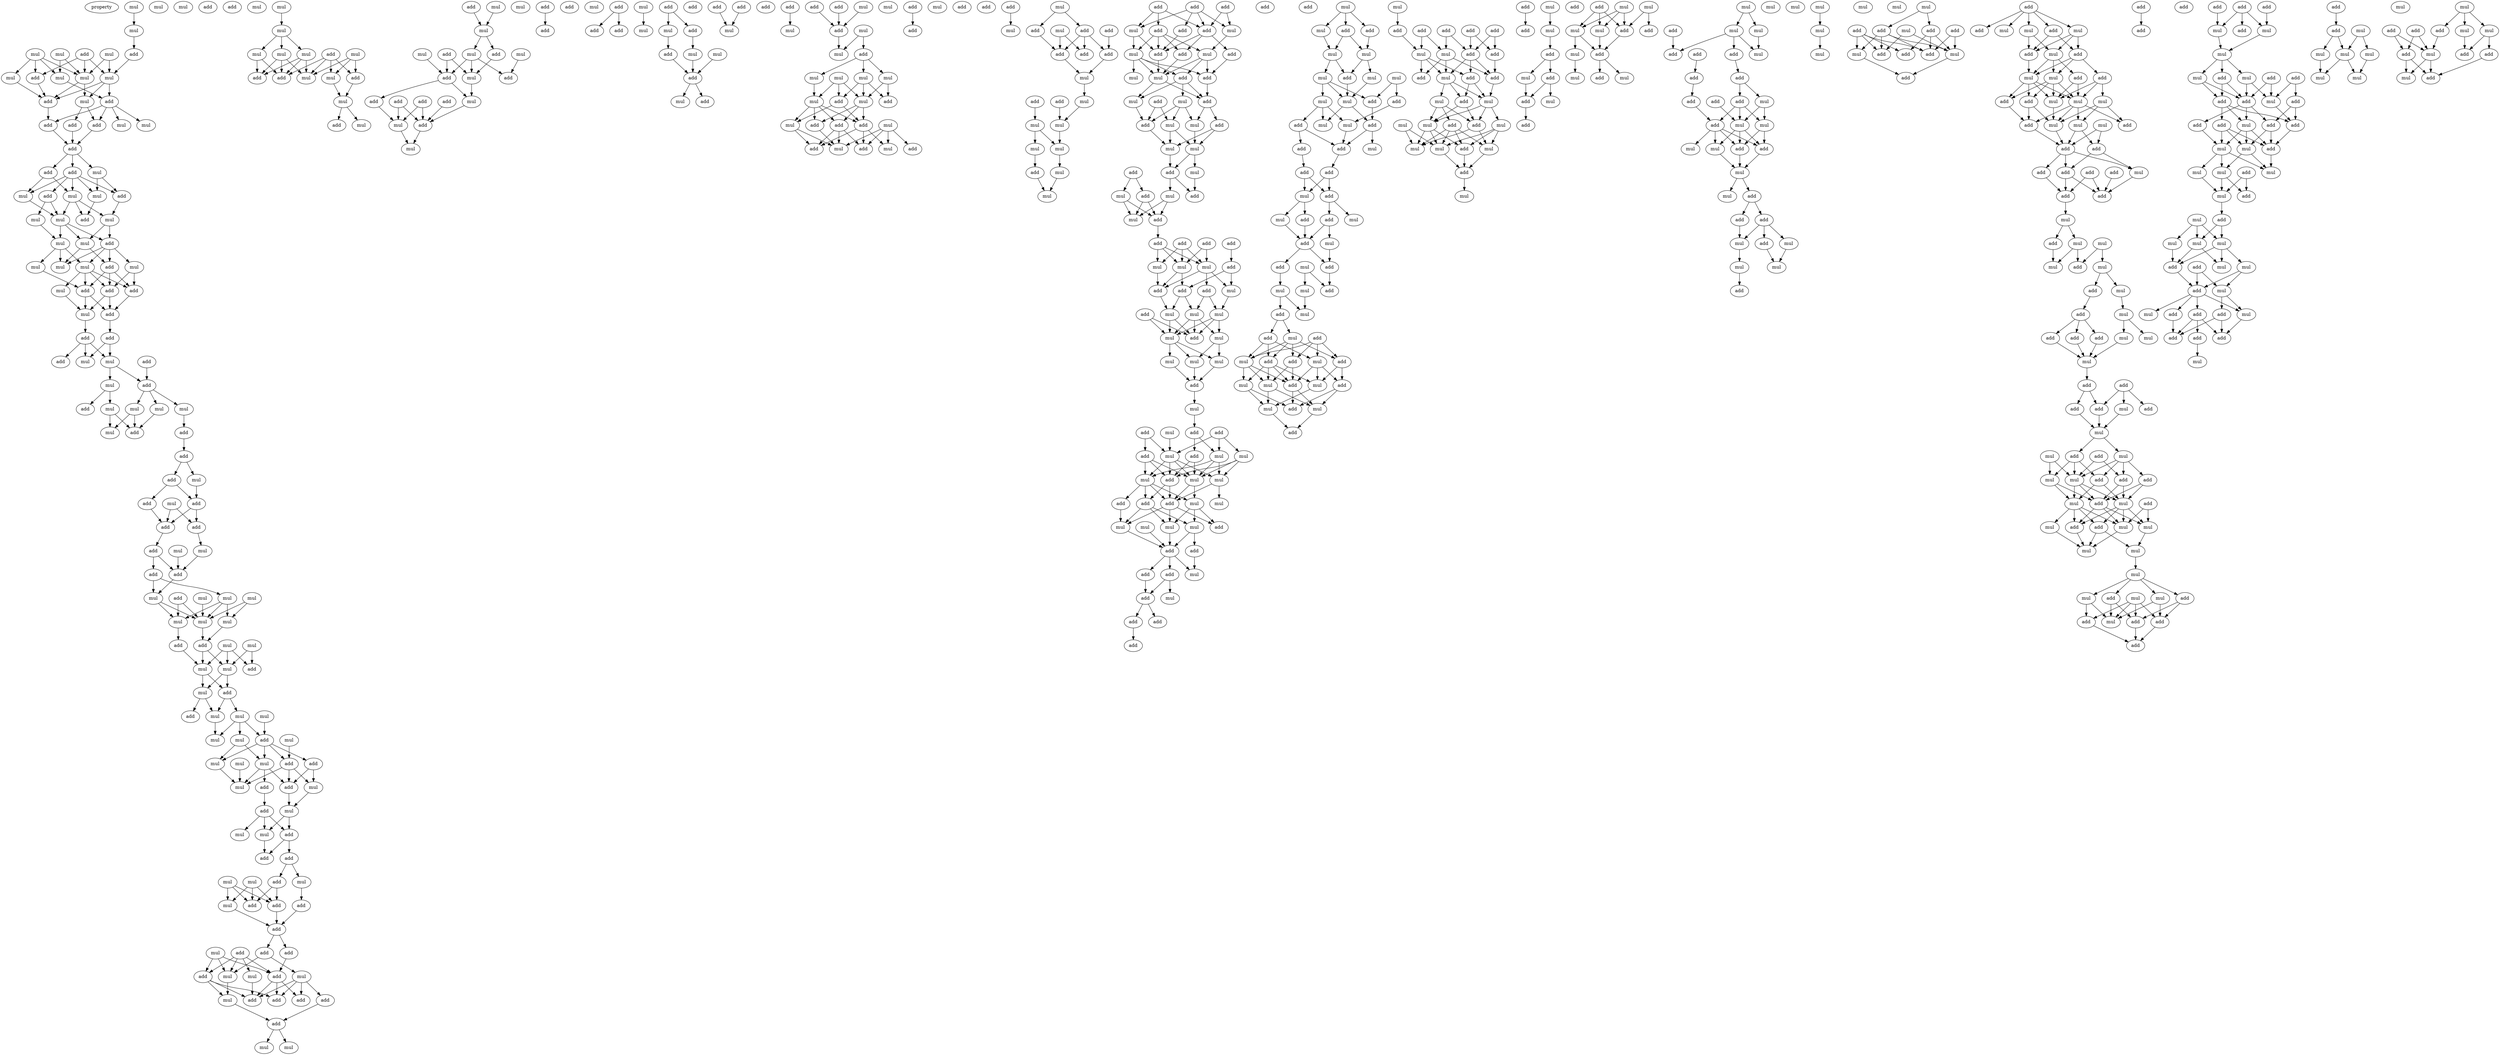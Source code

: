 digraph {
    node [fontcolor=black]
    property [mul=2,lf=1.1]
    0 [ label = mul ];
    1 [ label = mul ];
    2 [ label = mul ];
    3 [ label = mul ];
    4 [ label = mul ];
    5 [ label = add ];
    6 [ label = add ];
    7 [ label = mul ];
    8 [ label = mul ];
    9 [ label = mul ];
    10 [ label = mul ];
    11 [ label = mul ];
    12 [ label = add ];
    13 [ label = add ];
    14 [ label = add ];
    15 [ label = mul ];
    16 [ label = add ];
    17 [ label = mul ];
    18 [ label = add ];
    19 [ label = mul ];
    20 [ label = add ];
    21 [ label = add ];
    22 [ label = add ];
    23 [ label = add ];
    24 [ label = mul ];
    25 [ label = add ];
    26 [ label = add ];
    27 [ label = mul ];
    28 [ label = mul ];
    29 [ label = mul ];
    30 [ label = mul ];
    31 [ label = mul ];
    32 [ label = add ];
    33 [ label = mul ];
    34 [ label = mul ];
    35 [ label = mul ];
    36 [ label = add ];
    37 [ label = mul ];
    38 [ label = mul ];
    39 [ label = mul ];
    40 [ label = mul ];
    41 [ label = add ];
    42 [ label = add ];
    43 [ label = add ];
    44 [ label = mul ];
    45 [ label = add ];
    46 [ label = mul ];
    47 [ label = add ];
    48 [ label = add ];
    49 [ label = add ];
    50 [ label = mul ];
    51 [ label = mul ];
    52 [ label = mul ];
    53 [ label = add ];
    54 [ label = add ];
    55 [ label = add ];
    56 [ label = mul ];
    57 [ label = mul ];
    58 [ label = add ];
    59 [ label = mul ];
    60 [ label = mul ];
    61 [ label = mul ];
    62 [ label = add ];
    63 [ label = add ];
    64 [ label = mul ];
    65 [ label = add ];
    66 [ label = add ];
    67 [ label = mul ];
    68 [ label = add ];
    69 [ label = add ];
    70 [ label = add ];
    71 [ label = add ];
    72 [ label = mul ];
    73 [ label = add ];
    74 [ label = add ];
    75 [ label = mul ];
    76 [ label = add ];
    77 [ label = mul ];
    78 [ label = add ];
    79 [ label = add ];
    80 [ label = mul ];
    81 [ label = mul ];
    82 [ label = mul ];
    83 [ label = add ];
    84 [ label = mul ];
    85 [ label = mul ];
    86 [ label = mul ];
    87 [ label = mul ];
    88 [ label = mul ];
    89 [ label = mul ];
    90 [ label = add ];
    91 [ label = add ];
    92 [ label = mul ];
    93 [ label = mul ];
    94 [ label = add ];
    95 [ label = mul ];
    96 [ label = add ];
    97 [ label = mul ];
    98 [ label = add ];
    99 [ label = mul ];
    100 [ label = mul ];
    101 [ label = mul ];
    102 [ label = add ];
    103 [ label = mul ];
    104 [ label = mul ];
    105 [ label = mul ];
    106 [ label = mul ];
    107 [ label = add ];
    108 [ label = mul ];
    109 [ label = add ];
    110 [ label = mul ];
    111 [ label = add ];
    112 [ label = mul ];
    113 [ label = add ];
    114 [ label = mul ];
    115 [ label = add ];
    116 [ label = mul ];
    117 [ label = add ];
    118 [ label = mul ];
    119 [ label = add ];
    120 [ label = add ];
    121 [ label = mul ];
    122 [ label = mul ];
    123 [ label = add ];
    124 [ label = mul ];
    125 [ label = add ];
    126 [ label = add ];
    127 [ label = mul ];
    128 [ label = add ];
    129 [ label = add ];
    130 [ label = add ];
    131 [ label = mul ];
    132 [ label = add ];
    133 [ label = add ];
    134 [ label = mul ];
    135 [ label = add ];
    136 [ label = add ];
    137 [ label = mul ];
    138 [ label = mul ];
    139 [ label = mul ];
    140 [ label = add ];
    141 [ label = add ];
    142 [ label = add ];
    143 [ label = add ];
    144 [ label = mul ];
    145 [ label = add ];
    146 [ label = mul ];
    147 [ label = mul ];
    148 [ label = mul ];
    149 [ label = mul ];
    150 [ label = mul ];
    151 [ label = add ];
    152 [ label = mul ];
    153 [ label = mul ];
    154 [ label = mul ];
    155 [ label = add ];
    156 [ label = mul ];
    157 [ label = mul ];
    158 [ label = add ];
    159 [ label = add ];
    160 [ label = mul ];
    161 [ label = add ];
    162 [ label = mul ];
    163 [ label = add ];
    164 [ label = mul ];
    165 [ label = mul ];
    166 [ label = mul ];
    167 [ label = add ];
    168 [ label = mul ];
    169 [ label = mul ];
    170 [ label = mul ];
    171 [ label = add ];
    172 [ label = add ];
    173 [ label = add ];
    174 [ label = mul ];
    175 [ label = mul ];
    176 [ label = add ];
    177 [ label = add ];
    178 [ label = add ];
    179 [ label = add ];
    180 [ label = mul ];
    181 [ label = add ];
    182 [ label = mul ];
    183 [ label = add ];
    184 [ label = add ];
    185 [ label = add ];
    186 [ label = mul ];
    187 [ label = add ];
    188 [ label = add ];
    189 [ label = add ];
    190 [ label = mul ];
    191 [ label = mul ];
    192 [ label = add ];
    193 [ label = mul ];
    194 [ label = add ];
    195 [ label = mul ];
    196 [ label = add ];
    197 [ label = mul ];
    198 [ label = add ];
    199 [ label = add ];
    200 [ label = mul ];
    201 [ label = add ];
    202 [ label = add ];
    203 [ label = add ];
    204 [ label = add ];
    205 [ label = mul ];
    206 [ label = add ];
    207 [ label = add ];
    208 [ label = add ];
    209 [ label = mul ];
    210 [ label = mul ];
    211 [ label = mul ];
    212 [ label = add ];
    213 [ label = mul ];
    214 [ label = mul ];
    215 [ label = add ];
    216 [ label = mul ];
    217 [ label = mul ];
    218 [ label = mul ];
    219 [ label = mul ];
    220 [ label = mul ];
    221 [ label = add ];
    222 [ label = mul ];
    223 [ label = add ];
    224 [ label = add ];
    225 [ label = add ];
    226 [ label = add ];
    227 [ label = mul ];
    228 [ label = mul ];
    229 [ label = add ];
    230 [ label = add ];
    231 [ label = mul ];
    232 [ label = mul ];
    233 [ label = add ];
    234 [ label = add ];
    235 [ label = mul ];
    236 [ label = add ];
    237 [ label = add ];
    238 [ label = add ];
    239 [ label = add ];
    240 [ label = mul ];
    241 [ label = add ];
    242 [ label = mul ];
    243 [ label = add ];
    244 [ label = add ];
    245 [ label = mul ];
    246 [ label = add ];
    247 [ label = add ];
    248 [ label = add ];
    249 [ label = mul ];
    250 [ label = add ];
    251 [ label = mul ];
    252 [ label = add ];
    253 [ label = mul ];
    254 [ label = mul ];
    255 [ label = mul ];
    256 [ label = mul ];
    257 [ label = mul ];
    258 [ label = add ];
    259 [ label = mul ];
    260 [ label = add ];
    261 [ label = add ];
    262 [ label = add ];
    263 [ label = add ];
    264 [ label = mul ];
    265 [ label = add ];
    266 [ label = add ];
    267 [ label = mul ];
    268 [ label = add ];
    269 [ label = mul ];
    270 [ label = mul ];
    271 [ label = add ];
    272 [ label = add ];
    273 [ label = add ];
    274 [ label = mul ];
    275 [ label = add ];
    276 [ label = add ];
    277 [ label = mul ];
    278 [ label = mul ];
    279 [ label = add ];
    280 [ label = add ];
    281 [ label = mul ];
    282 [ label = mul ];
    283 [ label = add ];
    284 [ label = mul ];
    285 [ label = add ];
    286 [ label = mul ];
    287 [ label = mul ];
    288 [ label = add ];
    289 [ label = add ];
    290 [ label = mul ];
    291 [ label = mul ];
    292 [ label = mul ];
    293 [ label = add ];
    294 [ label = add ];
    295 [ label = add ];
    296 [ label = mul ];
    297 [ label = add ];
    298 [ label = add ];
    299 [ label = add ];
    300 [ label = add ];
    301 [ label = add ];
    302 [ label = mul ];
    303 [ label = mul ];
    304 [ label = mul ];
    305 [ label = add ];
    306 [ label = add ];
    307 [ label = add ];
    308 [ label = add ];
    309 [ label = mul ];
    310 [ label = mul ];
    311 [ label = add ];
    312 [ label = mul ];
    313 [ label = mul ];
    314 [ label = mul ];
    315 [ label = mul ];
    316 [ label = add ];
    317 [ label = mul ];
    318 [ label = mul ];
    319 [ label = mul ];
    320 [ label = add ];
    321 [ label = mul ];
    322 [ label = mul ];
    323 [ label = add ];
    324 [ label = add ];
    325 [ label = add ];
    326 [ label = mul ];
    327 [ label = mul ];
    328 [ label = add ];
    329 [ label = add ];
    330 [ label = mul ];
    331 [ label = mul ];
    332 [ label = mul ];
    333 [ label = mul ];
    334 [ label = add ];
    335 [ label = add ];
    336 [ label = mul ];
    337 [ label = add ];
    338 [ label = add ];
    339 [ label = mul ];
    340 [ label = mul ];
    341 [ label = add ];
    342 [ label = mul ];
    343 [ label = mul ];
    344 [ label = mul ];
    345 [ label = add ];
    346 [ label = add ];
    347 [ label = add ];
    348 [ label = mul ];
    349 [ label = add ];
    350 [ label = mul ];
    351 [ label = add ];
    352 [ label = add ];
    353 [ label = add ];
    354 [ label = add ];
    355 [ label = mul ];
    356 [ label = add ];
    357 [ label = add ];
    358 [ label = mul ];
    359 [ label = mul ];
    360 [ label = mul ];
    361 [ label = mul ];
    362 [ label = add ];
    363 [ label = mul ];
    364 [ label = mul ];
    365 [ label = mul ];
    366 [ label = add ];
    367 [ label = add ];
    368 [ label = mul ];
    369 [ label = mul ];
    370 [ label = mul ];
    371 [ label = add ];
    372 [ label = add ];
    373 [ label = add ];
    374 [ label = add ];
    375 [ label = mul ];
    376 [ label = add ];
    377 [ label = add ];
    378 [ label = mul ];
    379 [ label = add ];
    380 [ label = mul ];
    381 [ label = mul ];
    382 [ label = add ];
    383 [ label = add ];
    384 [ label = mul ];
    385 [ label = add ];
    386 [ label = add ];
    387 [ label = mul ];
    388 [ label = add ];
    389 [ label = mul ];
    390 [ label = mul ];
    391 [ label = add ];
    392 [ label = add ];
    393 [ label = mul ];
    394 [ label = add ];
    395 [ label = mul ];
    396 [ label = add ];
    397 [ label = add ];
    398 [ label = mul ];
    399 [ label = mul ];
    400 [ label = add ];
    401 [ label = add ];
    402 [ label = add ];
    403 [ label = mul ];
    404 [ label = mul ];
    405 [ label = mul ];
    406 [ label = add ];
    407 [ label = add ];
    408 [ label = mul ];
    409 [ label = mul ];
    410 [ label = add ];
    411 [ label = mul ];
    412 [ label = add ];
    413 [ label = add ];
    414 [ label = add ];
    415 [ label = add ];
    416 [ label = add ];
    417 [ label = mul ];
    418 [ label = mul ];
    419 [ label = add ];
    420 [ label = add ];
    421 [ label = add ];
    422 [ label = add ];
    423 [ label = add ];
    424 [ label = mul ];
    425 [ label = add ];
    426 [ label = mul ];
    427 [ label = mul ];
    428 [ label = mul ];
    429 [ label = mul ];
    430 [ label = add ];
    431 [ label = mul ];
    432 [ label = add ];
    433 [ label = mul ];
    434 [ label = mul ];
    435 [ label = add ];
    436 [ label = mul ];
    437 [ label = add ];
    438 [ label = add ];
    439 [ label = mul ];
    440 [ label = mul ];
    441 [ label = add ];
    442 [ label = mul ];
    443 [ label = add ];
    444 [ label = mul ];
    445 [ label = add ];
    446 [ label = mul ];
    447 [ label = add ];
    448 [ label = add ];
    449 [ label = add ];
    450 [ label = mul ];
    451 [ label = mul ];
    452 [ label = add ];
    453 [ label = mul ];
    454 [ label = add ];
    455 [ label = mul ];
    456 [ label = add ];
    457 [ label = mul ];
    458 [ label = add ];
    459 [ label = mul ];
    460 [ label = add ];
    461 [ label = mul ];
    462 [ label = mul ];
    463 [ label = mul ];
    464 [ label = add ];
    465 [ label = mul ];
    466 [ label = add ];
    467 [ label = add ];
    468 [ label = add ];
    469 [ label = mul ];
    470 [ label = add ];
    471 [ label = add ];
    472 [ label = add ];
    473 [ label = add ];
    474 [ label = mul ];
    475 [ label = add ];
    476 [ label = add ];
    477 [ label = mul ];
    478 [ label = mul ];
    479 [ label = mul ];
    480 [ label = add ];
    481 [ label = mul ];
    482 [ label = add ];
    483 [ label = mul ];
    484 [ label = mul ];
    485 [ label = mul ];
    486 [ label = add ];
    487 [ label = add ];
    488 [ label = add ];
    489 [ label = mul ];
    490 [ label = add ];
    491 [ label = mul ];
    492 [ label = mul ];
    493 [ label = mul ];
    494 [ label = mul ];
    495 [ label = mul ];
    496 [ label = add ];
    497 [ label = mul ];
    498 [ label = mul ];
    499 [ label = mul ];
    500 [ label = mul ];
    501 [ label = mul ];
    502 [ label = add ];
    503 [ label = add ];
    504 [ label = mul ];
    505 [ label = add ];
    506 [ label = add ];
    507 [ label = mul ];
    508 [ label = add ];
    509 [ label = add ];
    510 [ label = add ];
    511 [ label = mul ];
    512 [ label = add ];
    513 [ label = add ];
    514 [ label = add ];
    515 [ label = mul ];
    516 [ label = mul ];
    517 [ label = add ];
    518 [ label = mul ];
    519 [ label = mul ];
    520 [ label = add ];
    521 [ label = add ];
    522 [ label = add ];
    523 [ label = mul ];
    524 [ label = mul ];
    525 [ label = add ];
    526 [ label = add ];
    527 [ label = mul ];
    528 [ label = mul ];
    529 [ label = mul ];
    530 [ label = add ];
    531 [ label = add ];
    532 [ label = mul ];
    533 [ label = mul ];
    534 [ label = mul ];
    535 [ label = add ];
    536 [ label = add ];
    537 [ label = add ];
    538 [ label = add ];
    539 [ label = add ];
    540 [ label = mul ];
    541 [ label = add ];
    542 [ label = add ];
    543 [ label = add ];
    544 [ label = add ];
    545 [ label = mul ];
    546 [ label = add ];
    547 [ label = mul ];
    548 [ label = mul ];
    549 [ label = mul ];
    550 [ label = add ];
    551 [ label = mul ];
    552 [ label = add ];
    553 [ label = mul ];
    554 [ label = mul ];
    555 [ label = add ];
    556 [ label = add ];
    557 [ label = add ];
    558 [ label = mul ];
    559 [ label = add ];
    560 [ label = mul ];
    561 [ label = mul ];
    562 [ label = add ];
    563 [ label = add ];
    564 [ label = add ];
    565 [ label = mul ];
    566 [ label = add ];
    567 [ label = add ];
    568 [ label = mul ];
    569 [ label = mul ];
    570 [ label = add ];
    571 [ label = add ];
    572 [ label = mul ];
    573 [ label = add ];
    574 [ label = add ];
    575 [ label = add ];
    576 [ label = mul ];
    577 [ label = mul ];
    578 [ label = mul ];
    579 [ label = add ];
    580 [ label = add ];
    581 [ label = mul ];
    582 [ label = mul ];
    583 [ label = mul ];
    584 [ label = add ];
    585 [ label = mul ];
    586 [ label = add ];
    587 [ label = mul ];
    588 [ label = mul ];
    589 [ label = mul ];
    590 [ label = add ];
    591 [ label = mul ];
    592 [ label = add ];
    593 [ label = mul ];
    594 [ label = mul ];
    595 [ label = add ];
    596 [ label = mul ];
    597 [ label = add ];
    598 [ label = add ];
    599 [ label = add ];
    600 [ label = add ];
    601 [ label = add ];
    602 [ label = add ];
    603 [ label = add ];
    604 [ label = add ];
    605 [ label = add ];
    606 [ label = mul ];
    607 [ label = add ];
    608 [ label = mul ];
    609 [ label = mul ];
    610 [ label = add ];
    611 [ label = add ];
    612 [ label = mul ];
    613 [ label = add ];
    614 [ label = mul ];
    615 [ label = add ];
    616 [ label = add ];
    617 [ label = mul ];
    618 [ label = add ];
    619 [ label = add ];
    620 [ label = add ];
    621 [ label = add ];
    622 [ label = add ];
    623 [ label = mul ];
    624 [ label = add ];
    625 [ label = mul ];
    626 [ label = mul ];
    627 [ label = mul ];
    628 [ label = mul ];
    629 [ label = add ];
    630 [ label = mul ];
    631 [ label = add ];
    632 [ label = mul ];
    633 [ label = mul ];
    634 [ label = add ];
    635 [ label = mul ];
    636 [ label = mul ];
    637 [ label = mul ];
    638 [ label = add ];
    639 [ label = add ];
    640 [ label = mul ];
    641 [ label = mul ];
    642 [ label = add ];
    643 [ label = mul ];
    644 [ label = add ];
    645 [ label = add ];
    646 [ label = add ];
    647 [ label = mul ];
    648 [ label = mul ];
    649 [ label = add ];
    650 [ label = add ];
    651 [ label = add ];
    652 [ label = add ];
    653 [ label = mul ];
    654 [ label = mul ];
    655 [ label = add ];
    656 [ label = mul ];
    657 [ label = mul ];
    658 [ label = mul ];
    659 [ label = mul ];
    660 [ label = mul ];
    661 [ label = mul ];
    662 [ label = mul ];
    663 [ label = add ];
    664 [ label = add ];
    665 [ label = mul ];
    666 [ label = add ];
    667 [ label = mul ];
    668 [ label = add ];
    669 [ label = mul ];
    670 [ label = add ];
    671 [ label = add ];
    672 [ label = add ];
    673 [ label = mul ];
    0 -> 2 [ name = 0 ];
    2 -> 6 [ name = 1 ];
    3 -> 10 [ name = 2 ];
    3 -> 11 [ name = 3 ];
    4 -> 9 [ name = 4 ];
    4 -> 10 [ name = 5 ];
    5 -> 9 [ name = 6 ];
    5 -> 10 [ name = 7 ];
    5 -> 12 [ name = 8 ];
    6 -> 9 [ name = 9 ];
    7 -> 8 [ name = 10 ];
    7 -> 10 [ name = 11 ];
    7 -> 11 [ name = 12 ];
    7 -> 12 [ name = 13 ];
    8 -> 13 [ name = 14 ];
    9 -> 13 [ name = 15 ];
    9 -> 14 [ name = 16 ];
    9 -> 15 [ name = 17 ];
    10 -> 13 [ name = 18 ];
    10 -> 15 [ name = 19 ];
    11 -> 14 [ name = 20 ];
    12 -> 13 [ name = 21 ];
    13 -> 16 [ name = 22 ];
    14 -> 16 [ name = 23 ];
    14 -> 17 [ name = 24 ];
    14 -> 18 [ name = 25 ];
    14 -> 19 [ name = 26 ];
    15 -> 18 [ name = 27 ];
    15 -> 20 [ name = 28 ];
    16 -> 21 [ name = 29 ];
    18 -> 21 [ name = 30 ];
    20 -> 21 [ name = 31 ];
    21 -> 22 [ name = 32 ];
    21 -> 23 [ name = 33 ];
    21 -> 24 [ name = 34 ];
    22 -> 28 [ name = 35 ];
    22 -> 29 [ name = 36 ];
    23 -> 25 [ name = 37 ];
    23 -> 26 [ name = 38 ];
    23 -> 27 [ name = 39 ];
    23 -> 28 [ name = 40 ];
    23 -> 29 [ name = 41 ];
    24 -> 25 [ name = 42 ];
    24 -> 27 [ name = 43 ];
    25 -> 33 [ name = 44 ];
    26 -> 30 [ name = 45 ];
    26 -> 31 [ name = 46 ];
    27 -> 32 [ name = 47 ];
    28 -> 30 [ name = 48 ];
    29 -> 30 [ name = 49 ];
    29 -> 32 [ name = 50 ];
    29 -> 33 [ name = 51 ];
    30 -> 34 [ name = 52 ];
    30 -> 35 [ name = 53 ];
    30 -> 36 [ name = 54 ];
    31 -> 35 [ name = 55 ];
    33 -> 34 [ name = 56 ];
    33 -> 36 [ name = 57 ];
    34 -> 38 [ name = 58 ];
    34 -> 41 [ name = 59 ];
    35 -> 38 [ name = 60 ];
    35 -> 39 [ name = 61 ];
    35 -> 40 [ name = 62 ];
    36 -> 37 [ name = 63 ];
    36 -> 38 [ name = 64 ];
    36 -> 39 [ name = 65 ];
    36 -> 41 [ name = 66 ];
    37 -> 42 [ name = 67 ];
    37 -> 43 [ name = 68 ];
    39 -> 42 [ name = 69 ];
    39 -> 43 [ name = 70 ];
    39 -> 44 [ name = 71 ];
    39 -> 45 [ name = 72 ];
    40 -> 45 [ name = 73 ];
    41 -> 42 [ name = 74 ];
    41 -> 43 [ name = 75 ];
    41 -> 45 [ name = 76 ];
    42 -> 47 [ name = 77 ];
    43 -> 46 [ name = 78 ];
    43 -> 47 [ name = 79 ];
    44 -> 46 [ name = 80 ];
    45 -> 46 [ name = 81 ];
    45 -> 47 [ name = 82 ];
    46 -> 48 [ name = 83 ];
    47 -> 49 [ name = 84 ];
    48 -> 50 [ name = 85 ];
    48 -> 52 [ name = 86 ];
    48 -> 53 [ name = 87 ];
    49 -> 50 [ name = 88 ];
    49 -> 52 [ name = 89 ];
    52 -> 55 [ name = 90 ];
    52 -> 56 [ name = 91 ];
    54 -> 55 [ name = 92 ];
    55 -> 57 [ name = 93 ];
    55 -> 59 [ name = 94 ];
    55 -> 60 [ name = 95 ];
    56 -> 58 [ name = 96 ];
    56 -> 61 [ name = 97 ];
    57 -> 63 [ name = 98 ];
    59 -> 62 [ name = 99 ];
    59 -> 64 [ name = 100 ];
    60 -> 62 [ name = 101 ];
    61 -> 62 [ name = 102 ];
    61 -> 64 [ name = 103 ];
    63 -> 66 [ name = 104 ];
    66 -> 67 [ name = 105 ];
    66 -> 68 [ name = 106 ];
    67 -> 70 [ name = 107 ];
    68 -> 70 [ name = 108 ];
    68 -> 71 [ name = 109 ];
    70 -> 73 [ name = 110 ];
    70 -> 74 [ name = 111 ];
    71 -> 74 [ name = 112 ];
    72 -> 73 [ name = 113 ];
    72 -> 74 [ name = 114 ];
    73 -> 75 [ name = 115 ];
    74 -> 76 [ name = 116 ];
    75 -> 79 [ name = 117 ];
    76 -> 78 [ name = 118 ];
    76 -> 79 [ name = 119 ];
    77 -> 79 [ name = 120 ];
    78 -> 80 [ name = 121 ];
    78 -> 81 [ name = 122 ];
    79 -> 81 [ name = 123 ];
    80 -> 85 [ name = 124 ];
    80 -> 86 [ name = 125 ];
    80 -> 87 [ name = 126 ];
    81 -> 85 [ name = 127 ];
    81 -> 87 [ name = 128 ];
    82 -> 85 [ name = 129 ];
    82 -> 86 [ name = 130 ];
    83 -> 85 [ name = 131 ];
    83 -> 87 [ name = 132 ];
    84 -> 85 [ name = 133 ];
    85 -> 90 [ name = 134 ];
    86 -> 90 [ name = 135 ];
    87 -> 91 [ name = 136 ];
    88 -> 92 [ name = 137 ];
    88 -> 93 [ name = 138 ];
    88 -> 94 [ name = 139 ];
    89 -> 92 [ name = 140 ];
    89 -> 94 [ name = 141 ];
    90 -> 92 [ name = 142 ];
    90 -> 93 [ name = 143 ];
    91 -> 93 [ name = 144 ];
    92 -> 95 [ name = 145 ];
    92 -> 96 [ name = 146 ];
    93 -> 95 [ name = 147 ];
    93 -> 96 [ name = 148 ];
    95 -> 98 [ name = 149 ];
    95 -> 99 [ name = 150 ];
    96 -> 97 [ name = 151 ];
    96 -> 99 [ name = 152 ];
    97 -> 101 [ name = 153 ];
    97 -> 102 [ name = 154 ];
    97 -> 104 [ name = 155 ];
    99 -> 104 [ name = 156 ];
    100 -> 102 [ name = 157 ];
    101 -> 105 [ name = 158 ];
    101 -> 108 [ name = 159 ];
    102 -> 105 [ name = 160 ];
    102 -> 107 [ name = 161 ];
    102 -> 108 [ name = 162 ];
    102 -> 109 [ name = 163 ];
    103 -> 107 [ name = 164 ];
    105 -> 112 [ name = 165 ];
    106 -> 112 [ name = 166 ];
    107 -> 110 [ name = 167 ];
    107 -> 112 [ name = 168 ];
    107 -> 113 [ name = 169 ];
    108 -> 111 [ name = 170 ];
    108 -> 112 [ name = 171 ];
    108 -> 113 [ name = 172 ];
    109 -> 110 [ name = 173 ];
    109 -> 113 [ name = 174 ];
    110 -> 114 [ name = 175 ];
    111 -> 115 [ name = 176 ];
    113 -> 114 [ name = 177 ];
    114 -> 117 [ name = 178 ];
    114 -> 118 [ name = 179 ];
    115 -> 116 [ name = 180 ];
    115 -> 117 [ name = 181 ];
    115 -> 118 [ name = 182 ];
    117 -> 119 [ name = 183 ];
    117 -> 120 [ name = 184 ];
    118 -> 119 [ name = 185 ];
    120 -> 123 [ name = 186 ];
    120 -> 124 [ name = 187 ];
    121 -> 126 [ name = 188 ];
    121 -> 127 [ name = 189 ];
    121 -> 128 [ name = 190 ];
    122 -> 126 [ name = 191 ];
    122 -> 127 [ name = 192 ];
    122 -> 128 [ name = 193 ];
    123 -> 126 [ name = 194 ];
    123 -> 128 [ name = 195 ];
    124 -> 125 [ name = 196 ];
    125 -> 129 [ name = 197 ];
    126 -> 129 [ name = 198 ];
    127 -> 129 [ name = 199 ];
    129 -> 132 [ name = 200 ];
    129 -> 133 [ name = 201 ];
    130 -> 135 [ name = 202 ];
    130 -> 136 [ name = 203 ];
    130 -> 137 [ name = 204 ];
    130 -> 138 [ name = 205 ];
    131 -> 135 [ name = 206 ];
    131 -> 136 [ name = 207 ];
    131 -> 137 [ name = 208 ];
    132 -> 134 [ name = 209 ];
    132 -> 137 [ name = 210 ];
    133 -> 135 [ name = 211 ];
    134 -> 140 [ name = 212 ];
    134 -> 141 [ name = 213 ];
    134 -> 142 [ name = 214 ];
    134 -> 143 [ name = 215 ];
    135 -> 140 [ name = 216 ];
    135 -> 142 [ name = 217 ];
    135 -> 143 [ name = 218 ];
    136 -> 139 [ name = 219 ];
    136 -> 140 [ name = 220 ];
    136 -> 143 [ name = 221 ];
    137 -> 139 [ name = 222 ];
    138 -> 143 [ name = 223 ];
    139 -> 145 [ name = 224 ];
    141 -> 145 [ name = 225 ];
    145 -> 147 [ name = 226 ];
    145 -> 148 [ name = 227 ];
    146 -> 149 [ name = 228 ];
    149 -> 152 [ name = 229 ];
    149 -> 153 [ name = 230 ];
    149 -> 154 [ name = 231 ];
    150 -> 156 [ name = 232 ];
    150 -> 157 [ name = 233 ];
    150 -> 159 [ name = 234 ];
    151 -> 156 [ name = 235 ];
    151 -> 157 [ name = 236 ];
    151 -> 158 [ name = 237 ];
    151 -> 159 [ name = 238 ];
    152 -> 155 [ name = 239 ];
    152 -> 158 [ name = 240 ];
    153 -> 155 [ name = 241 ];
    153 -> 156 [ name = 242 ];
    153 -> 158 [ name = 243 ];
    154 -> 155 [ name = 244 ];
    154 -> 156 [ name = 245 ];
    154 -> 158 [ name = 246 ];
    157 -> 160 [ name = 247 ];
    159 -> 160 [ name = 248 ];
    160 -> 163 [ name = 249 ];
    160 -> 164 [ name = 250 ];
    161 -> 166 [ name = 251 ];
    165 -> 166 [ name = 252 ];
    166 -> 167 [ name = 253 ];
    166 -> 169 [ name = 254 ];
    167 -> 174 [ name = 255 ];
    168 -> 173 [ name = 256 ];
    169 -> 172 [ name = 257 ];
    169 -> 173 [ name = 258 ];
    169 -> 174 [ name = 259 ];
    170 -> 172 [ name = 260 ];
    171 -> 173 [ name = 261 ];
    171 -> 174 [ name = 262 ];
    173 -> 175 [ name = 263 ];
    173 -> 179 [ name = 264 ];
    174 -> 175 [ name = 265 ];
    175 -> 181 [ name = 266 ];
    176 -> 181 [ name = 267 ];
    177 -> 180 [ name = 268 ];
    177 -> 181 [ name = 269 ];
    178 -> 180 [ name = 270 ];
    178 -> 181 [ name = 271 ];
    179 -> 180 [ name = 272 ];
    180 -> 182 [ name = 273 ];
    181 -> 182 [ name = 274 ];
    183 -> 184 [ name = 275 ];
    187 -> 188 [ name = 276 ];
    187 -> 189 [ name = 277 ];
    190 -> 191 [ name = 278 ];
    192 -> 193 [ name = 279 ];
    192 -> 194 [ name = 280 ];
    193 -> 196 [ name = 281 ];
    194 -> 197 [ name = 282 ];
    195 -> 199 [ name = 283 ];
    196 -> 199 [ name = 284 ];
    197 -> 199 [ name = 285 ];
    199 -> 200 [ name = 286 ];
    199 -> 201 [ name = 287 ];
    202 -> 205 [ name = 288 ];
    203 -> 205 [ name = 289 ];
    206 -> 211 [ name = 290 ];
    207 -> 212 [ name = 291 ];
    208 -> 212 [ name = 292 ];
    210 -> 212 [ name = 293 ];
    212 -> 214 [ name = 294 ];
    213 -> 214 [ name = 295 ];
    213 -> 215 [ name = 296 ];
    215 -> 217 [ name = 297 ];
    215 -> 218 [ name = 298 ];
    215 -> 219 [ name = 299 ];
    216 -> 220 [ name = 300 ];
    216 -> 222 [ name = 301 ];
    216 -> 223 [ name = 302 ];
    217 -> 221 [ name = 303 ];
    217 -> 222 [ name = 304 ];
    217 -> 223 [ name = 305 ];
    218 -> 221 [ name = 306 ];
    218 -> 222 [ name = 307 ];
    219 -> 220 [ name = 308 ];
    220 -> 224 [ name = 309 ];
    220 -> 225 [ name = 310 ];
    220 -> 226 [ name = 311 ];
    220 -> 227 [ name = 312 ];
    222 -> 224 [ name = 313 ];
    222 -> 225 [ name = 314 ];
    222 -> 226 [ name = 315 ];
    223 -> 224 [ name = 316 ];
    223 -> 227 [ name = 317 ];
    224 -> 230 [ name = 318 ];
    224 -> 232 [ name = 319 ];
    224 -> 233 [ name = 320 ];
    225 -> 231 [ name = 321 ];
    226 -> 230 [ name = 322 ];
    226 -> 231 [ name = 323 ];
    226 -> 233 [ name = 324 ];
    227 -> 231 [ name = 325 ];
    227 -> 233 [ name = 326 ];
    228 -> 229 [ name = 327 ];
    228 -> 230 [ name = 328 ];
    228 -> 231 [ name = 329 ];
    228 -> 232 [ name = 330 ];
    234 -> 236 [ name = 331 ];
    239 -> 245 [ name = 332 ];
    240 -> 241 [ name = 333 ];
    240 -> 243 [ name = 334 ];
    241 -> 247 [ name = 335 ];
    242 -> 247 [ name = 336 ];
    242 -> 248 [ name = 337 ];
    243 -> 246 [ name = 338 ];
    243 -> 247 [ name = 339 ];
    243 -> 248 [ name = 340 ];
    244 -> 246 [ name = 341 ];
    246 -> 249 [ name = 342 ];
    247 -> 249 [ name = 343 ];
    249 -> 251 [ name = 344 ];
    250 -> 253 [ name = 345 ];
    251 -> 254 [ name = 346 ];
    252 -> 254 [ name = 347 ];
    253 -> 255 [ name = 348 ];
    253 -> 256 [ name = 349 ];
    254 -> 256 [ name = 350 ];
    255 -> 258 [ name = 351 ];
    256 -> 257 [ name = 352 ];
    257 -> 259 [ name = 353 ];
    258 -> 259 [ name = 354 ];
    260 -> 264 [ name = 355 ];
    260 -> 265 [ name = 356 ];
    260 -> 266 [ name = 357 ];
    260 -> 267 [ name = 358 ];
    261 -> 264 [ name = 359 ];
    261 -> 266 [ name = 360 ];
    262 -> 266 [ name = 361 ];
    262 -> 267 [ name = 362 ];
    262 -> 268 [ name = 363 ];
    264 -> 270 [ name = 364 ];
    265 -> 273 [ name = 365 ];
    266 -> 271 [ name = 366 ];
    266 -> 272 [ name = 367 ];
    266 -> 273 [ name = 368 ];
    267 -> 269 [ name = 369 ];
    267 -> 273 [ name = 370 ];
    268 -> 269 [ name = 371 ];
    268 -> 270 [ name = 372 ];
    268 -> 272 [ name = 373 ];
    268 -> 273 [ name = 374 ];
    269 -> 274 [ name = 375 ];
    269 -> 275 [ name = 376 ];
    269 -> 276 [ name = 377 ];
    269 -> 277 [ name = 378 ];
    270 -> 274 [ name = 379 ];
    270 -> 275 [ name = 380 ];
    270 -> 276 [ name = 381 ];
    271 -> 275 [ name = 382 ];
    272 -> 274 [ name = 383 ];
    273 -> 274 [ name = 384 ];
    274 -> 278 [ name = 385 ];
    274 -> 280 [ name = 386 ];
    275 -> 280 [ name = 387 ];
    276 -> 278 [ name = 388 ];
    276 -> 280 [ name = 389 ];
    276 -> 281 [ name = 390 ];
    278 -> 285 [ name = 391 ];
    279 -> 282 [ name = 392 ];
    279 -> 285 [ name = 393 ];
    280 -> 283 [ name = 394 ];
    280 -> 284 [ name = 395 ];
    281 -> 282 [ name = 396 ];
    281 -> 284 [ name = 397 ];
    281 -> 285 [ name = 398 ];
    282 -> 286 [ name = 399 ];
    282 -> 287 [ name = 400 ];
    283 -> 286 [ name = 401 ];
    283 -> 287 [ name = 402 ];
    284 -> 286 [ name = 403 ];
    285 -> 287 [ name = 404 ];
    286 -> 289 [ name = 405 ];
    286 -> 290 [ name = 406 ];
    287 -> 289 [ name = 407 ];
    288 -> 291 [ name = 408 ];
    288 -> 293 [ name = 409 ];
    289 -> 292 [ name = 410 ];
    289 -> 294 [ name = 411 ];
    290 -> 294 [ name = 412 ];
    291 -> 295 [ name = 413 ];
    291 -> 296 [ name = 414 ];
    292 -> 295 [ name = 415 ];
    292 -> 296 [ name = 416 ];
    293 -> 295 [ name = 417 ];
    293 -> 296 [ name = 418 ];
    295 -> 301 [ name = 419 ];
    297 -> 302 [ name = 420 ];
    297 -> 304 [ name = 421 ];
    298 -> 305 [ name = 422 ];
    299 -> 302 [ name = 423 ];
    299 -> 303 [ name = 424 ];
    299 -> 304 [ name = 425 ];
    301 -> 302 [ name = 426 ];
    301 -> 303 [ name = 427 ];
    301 -> 304 [ name = 428 ];
    302 -> 307 [ name = 429 ];
    302 -> 308 [ name = 430 ];
    302 -> 309 [ name = 431 ];
    303 -> 307 [ name = 432 ];
    304 -> 306 [ name = 433 ];
    304 -> 307 [ name = 434 ];
    305 -> 306 [ name = 435 ];
    305 -> 309 [ name = 436 ];
    306 -> 310 [ name = 437 ];
    306 -> 313 [ name = 438 ];
    307 -> 310 [ name = 439 ];
    308 -> 312 [ name = 440 ];
    308 -> 313 [ name = 441 ];
    309 -> 312 [ name = 442 ];
    310 -> 315 [ name = 443 ];
    310 -> 316 [ name = 444 ];
    311 -> 315 [ name = 445 ];
    311 -> 316 [ name = 446 ];
    312 -> 314 [ name = 447 ];
    312 -> 315 [ name = 448 ];
    312 -> 316 [ name = 449 ];
    313 -> 314 [ name = 450 ];
    313 -> 315 [ name = 451 ];
    313 -> 316 [ name = 452 ];
    314 -> 318 [ name = 453 ];
    314 -> 319 [ name = 454 ];
    315 -> 317 [ name = 455 ];
    315 -> 318 [ name = 456 ];
    315 -> 319 [ name = 457 ];
    317 -> 320 [ name = 458 ];
    318 -> 320 [ name = 459 ];
    319 -> 320 [ name = 460 ];
    320 -> 321 [ name = 461 ];
    321 -> 323 [ name = 462 ];
    322 -> 326 [ name = 463 ];
    323 -> 327 [ name = 464 ];
    323 -> 328 [ name = 465 ];
    324 -> 326 [ name = 466 ];
    324 -> 327 [ name = 467 ];
    324 -> 330 [ name = 468 ];
    325 -> 326 [ name = 469 ];
    325 -> 329 [ name = 470 ];
    326 -> 331 [ name = 471 ];
    326 -> 332 [ name = 472 ];
    326 -> 333 [ name = 473 ];
    326 -> 334 [ name = 474 ];
    327 -> 331 [ name = 475 ];
    327 -> 332 [ name = 476 ];
    327 -> 333 [ name = 477 ];
    328 -> 332 [ name = 478 ];
    328 -> 334 [ name = 479 ];
    329 -> 331 [ name = 480 ];
    329 -> 332 [ name = 481 ];
    329 -> 334 [ name = 482 ];
    330 -> 332 [ name = 483 ];
    330 -> 333 [ name = 484 ];
    330 -> 334 [ name = 485 ];
    331 -> 335 [ name = 486 ];
    331 -> 337 [ name = 487 ];
    331 -> 338 [ name = 488 ];
    331 -> 339 [ name = 489 ];
    332 -> 335 [ name = 490 ];
    332 -> 339 [ name = 491 ];
    333 -> 335 [ name = 492 ];
    333 -> 336 [ name = 493 ];
    334 -> 335 [ name = 494 ];
    334 -> 337 [ name = 495 ];
    335 -> 341 [ name = 496 ];
    335 -> 342 [ name = 497 ];
    335 -> 343 [ name = 498 ];
    337 -> 342 [ name = 499 ];
    337 -> 343 [ name = 500 ];
    337 -> 344 [ name = 501 ];
    338 -> 342 [ name = 502 ];
    339 -> 341 [ name = 503 ];
    339 -> 343 [ name = 504 ];
    339 -> 344 [ name = 505 ];
    340 -> 345 [ name = 506 ];
    342 -> 345 [ name = 507 ];
    343 -> 345 [ name = 508 ];
    344 -> 345 [ name = 509 ];
    344 -> 346 [ name = 510 ];
    345 -> 347 [ name = 511 ];
    345 -> 348 [ name = 512 ];
    345 -> 349 [ name = 513 ];
    346 -> 348 [ name = 514 ];
    347 -> 350 [ name = 515 ];
    347 -> 351 [ name = 516 ];
    349 -> 351 [ name = 517 ];
    351 -> 352 [ name = 518 ];
    351 -> 353 [ name = 519 ];
    352 -> 354 [ name = 520 ];
    355 -> 356 [ name = 521 ];
    355 -> 357 [ name = 522 ];
    355 -> 358 [ name = 523 ];
    356 -> 359 [ name = 524 ];
    356 -> 360 [ name = 525 ];
    357 -> 360 [ name = 526 ];
    358 -> 359 [ name = 527 ];
    359 -> 362 [ name = 528 ];
    359 -> 364 [ name = 529 ];
    360 -> 361 [ name = 530 ];
    360 -> 362 [ name = 531 ];
    361 -> 368 [ name = 532 ];
    362 -> 368 [ name = 533 ];
    363 -> 366 [ name = 534 ];
    363 -> 367 [ name = 535 ];
    364 -> 365 [ name = 536 ];
    364 -> 366 [ name = 537 ];
    364 -> 368 [ name = 538 ];
    365 -> 369 [ name = 539 ];
    365 -> 370 [ name = 540 ];
    365 -> 371 [ name = 541 ];
    366 -> 372 [ name = 542 ];
    367 -> 369 [ name = 543 ];
    368 -> 370 [ name = 544 ];
    368 -> 372 [ name = 545 ];
    369 -> 373 [ name = 546 ];
    371 -> 373 [ name = 547 ];
    371 -> 374 [ name = 548 ];
    372 -> 373 [ name = 549 ];
    372 -> 375 [ name = 550 ];
    373 -> 376 [ name = 551 ];
    374 -> 377 [ name = 552 ];
    376 -> 378 [ name = 553 ];
    376 -> 379 [ name = 554 ];
    377 -> 378 [ name = 555 ];
    377 -> 379 [ name = 556 ];
    378 -> 380 [ name = 557 ];
    378 -> 382 [ name = 558 ];
    379 -> 381 [ name = 559 ];
    379 -> 383 [ name = 560 ];
    380 -> 385 [ name = 561 ];
    382 -> 385 [ name = 562 ];
    383 -> 384 [ name = 563 ];
    383 -> 385 [ name = 564 ];
    384 -> 388 [ name = 565 ];
    385 -> 386 [ name = 566 ];
    385 -> 388 [ name = 567 ];
    386 -> 390 [ name = 568 ];
    387 -> 389 [ name = 569 ];
    387 -> 391 [ name = 570 ];
    388 -> 391 [ name = 571 ];
    389 -> 393 [ name = 572 ];
    390 -> 392 [ name = 573 ];
    390 -> 393 [ name = 574 ];
    392 -> 395 [ name = 575 ];
    392 -> 396 [ name = 576 ];
    394 -> 397 [ name = 577 ];
    394 -> 398 [ name = 578 ];
    394 -> 399 [ name = 579 ];
    394 -> 401 [ name = 580 ];
    395 -> 397 [ name = 581 ];
    395 -> 399 [ name = 582 ];
    395 -> 400 [ name = 583 ];
    395 -> 401 [ name = 584 ];
    396 -> 398 [ name = 585 ];
    396 -> 399 [ name = 586 ];
    396 -> 400 [ name = 587 ];
    397 -> 402 [ name = 588 ];
    397 -> 403 [ name = 589 ];
    398 -> 402 [ name = 590 ];
    398 -> 403 [ name = 591 ];
    398 -> 406 [ name = 592 ];
    399 -> 404 [ name = 593 ];
    399 -> 405 [ name = 594 ];
    399 -> 406 [ name = 595 ];
    400 -> 403 [ name = 596 ];
    400 -> 404 [ name = 597 ];
    400 -> 405 [ name = 598 ];
    400 -> 406 [ name = 599 ];
    401 -> 405 [ name = 600 ];
    401 -> 406 [ name = 601 ];
    402 -> 407 [ name = 602 ];
    402 -> 408 [ name = 603 ];
    403 -> 409 [ name = 604 ];
    404 -> 407 [ name = 605 ];
    404 -> 409 [ name = 606 ];
    405 -> 408 [ name = 607 ];
    405 -> 409 [ name = 608 ];
    406 -> 407 [ name = 609 ];
    406 -> 408 [ name = 610 ];
    408 -> 410 [ name = 611 ];
    409 -> 410 [ name = 612 ];
    411 -> 414 [ name = 613 ];
    412 -> 417 [ name = 614 ];
    412 -> 419 [ name = 615 ];
    413 -> 419 [ name = 616 ];
    413 -> 420 [ name = 617 ];
    414 -> 418 [ name = 618 ];
    415 -> 419 [ name = 619 ];
    415 -> 420 [ name = 620 ];
    416 -> 417 [ name = 621 ];
    416 -> 418 [ name = 622 ];
    417 -> 422 [ name = 623 ];
    417 -> 423 [ name = 624 ];
    417 -> 424 [ name = 625 ];
    418 -> 421 [ name = 626 ];
    418 -> 423 [ name = 627 ];
    418 -> 424 [ name = 628 ];
    419 -> 421 [ name = 629 ];
    419 -> 422 [ name = 630 ];
    419 -> 424 [ name = 631 ];
    420 -> 422 [ name = 632 ];
    421 -> 425 [ name = 633 ];
    421 -> 426 [ name = 634 ];
    422 -> 426 [ name = 635 ];
    424 -> 425 [ name = 636 ];
    424 -> 426 [ name = 637 ];
    424 -> 427 [ name = 638 ];
    425 -> 429 [ name = 639 ];
    425 -> 432 [ name = 640 ];
    426 -> 428 [ name = 641 ];
    426 -> 429 [ name = 642 ];
    426 -> 432 [ name = 643 ];
    427 -> 429 [ name = 644 ];
    427 -> 430 [ name = 645 ];
    427 -> 432 [ name = 646 ];
    428 -> 434 [ name = 647 ];
    428 -> 435 [ name = 648 ];
    428 -> 436 [ name = 649 ];
    429 -> 433 [ name = 650 ];
    429 -> 434 [ name = 651 ];
    429 -> 435 [ name = 652 ];
    430 -> 433 [ name = 653 ];
    430 -> 434 [ name = 654 ];
    430 -> 435 [ name = 655 ];
    430 -> 436 [ name = 656 ];
    431 -> 433 [ name = 657 ];
    431 -> 434 [ name = 658 ];
    432 -> 433 [ name = 659 ];
    432 -> 436 [ name = 660 ];
    434 -> 437 [ name = 661 ];
    435 -> 437 [ name = 662 ];
    436 -> 437 [ name = 663 ];
    437 -> 440 [ name = 664 ];
    438 -> 441 [ name = 665 ];
    439 -> 442 [ name = 666 ];
    442 -> 443 [ name = 667 ];
    443 -> 444 [ name = 668 ];
    443 -> 445 [ name = 669 ];
    444 -> 447 [ name = 670 ];
    445 -> 446 [ name = 671 ];
    445 -> 447 [ name = 672 ];
    447 -> 449 [ name = 673 ];
    450 -> 453 [ name = 674 ];
    450 -> 455 [ name = 675 ];
    450 -> 456 [ name = 676 ];
    451 -> 454 [ name = 677 ];
    451 -> 456 [ name = 678 ];
    452 -> 453 [ name = 679 ];
    452 -> 455 [ name = 680 ];
    452 -> 456 [ name = 681 ];
    453 -> 457 [ name = 682 ];
    453 -> 458 [ name = 683 ];
    455 -> 458 [ name = 684 ];
    456 -> 458 [ name = 685 ];
    457 -> 461 [ name = 686 ];
    458 -> 459 [ name = 687 ];
    458 -> 460 [ name = 688 ];
    462 -> 463 [ name = 689 ];
    462 -> 465 [ name = 690 ];
    463 -> 467 [ name = 691 ];
    463 -> 468 [ name = 692 ];
    463 -> 469 [ name = 693 ];
    464 -> 467 [ name = 694 ];
    465 -> 469 [ name = 695 ];
    466 -> 471 [ name = 696 ];
    468 -> 470 [ name = 697 ];
    470 -> 474 [ name = 698 ];
    470 -> 475 [ name = 699 ];
    471 -> 472 [ name = 700 ];
    472 -> 476 [ name = 701 ];
    473 -> 477 [ name = 702 ];
    474 -> 477 [ name = 703 ];
    474 -> 478 [ name = 704 ];
    475 -> 476 [ name = 705 ];
    475 -> 477 [ name = 706 ];
    475 -> 478 [ name = 707 ];
    476 -> 479 [ name = 708 ];
    476 -> 480 [ name = 709 ];
    476 -> 482 [ name = 710 ];
    476 -> 483 [ name = 711 ];
    477 -> 479 [ name = 712 ];
    477 -> 480 [ name = 713 ];
    477 -> 482 [ name = 714 ];
    478 -> 480 [ name = 715 ];
    478 -> 482 [ name = 716 ];
    479 -> 484 [ name = 717 ];
    480 -> 484 [ name = 718 ];
    482 -> 484 [ name = 719 ];
    484 -> 485 [ name = 720 ];
    484 -> 486 [ name = 721 ];
    486 -> 487 [ name = 722 ];
    486 -> 488 [ name = 723 ];
    487 -> 489 [ name = 724 ];
    487 -> 490 [ name = 725 ];
    487 -> 492 [ name = 726 ];
    488 -> 489 [ name = 727 ];
    489 -> 493 [ name = 728 ];
    490 -> 494 [ name = 729 ];
    492 -> 494 [ name = 730 ];
    493 -> 496 [ name = 731 ];
    495 -> 497 [ name = 732 ];
    497 -> 498 [ name = 733 ];
    501 -> 502 [ name = 734 ];
    501 -> 505 [ name = 735 ];
    502 -> 507 [ name = 736 ];
    502 -> 508 [ name = 737 ];
    502 -> 509 [ name = 738 ];
    502 -> 511 [ name = 739 ];
    503 -> 507 [ name = 740 ];
    503 -> 508 [ name = 741 ];
    503 -> 509 [ name = 742 ];
    503 -> 510 [ name = 743 ];
    504 -> 509 [ name = 744 ];
    504 -> 511 [ name = 745 ];
    505 -> 508 [ name = 746 ];
    505 -> 510 [ name = 747 ];
    505 -> 511 [ name = 748 ];
    506 -> 508 [ name = 749 ];
    506 -> 511 [ name = 750 ];
    507 -> 512 [ name = 751 ];
    511 -> 512 [ name = 752 ];
    513 -> 514 [ name = 753 ];
    513 -> 515 [ name = 754 ];
    513 -> 516 [ name = 755 ];
    513 -> 517 [ name = 756 ];
    513 -> 518 [ name = 757 ];
    516 -> 519 [ name = 758 ];
    516 -> 520 [ name = 759 ];
    516 -> 521 [ name = 760 ];
    517 -> 520 [ name = 761 ];
    517 -> 521 [ name = 762 ];
    518 -> 519 [ name = 763 ];
    518 -> 520 [ name = 764 ];
    519 -> 522 [ name = 765 ];
    519 -> 523 [ name = 766 ];
    519 -> 524 [ name = 767 ];
    520 -> 524 [ name = 768 ];
    521 -> 523 [ name = 769 ];
    521 -> 524 [ name = 770 ];
    521 -> 525 [ name = 771 ];
    522 -> 528 [ name = 772 ];
    522 -> 529 [ name = 773 ];
    523 -> 526 [ name = 774 ];
    523 -> 528 [ name = 775 ];
    523 -> 529 [ name = 776 ];
    523 -> 530 [ name = 777 ];
    524 -> 526 [ name = 778 ];
    524 -> 528 [ name = 779 ];
    524 -> 529 [ name = 780 ];
    524 -> 530 [ name = 781 ];
    525 -> 527 [ name = 782 ];
    525 -> 528 [ name = 783 ];
    525 -> 529 [ name = 784 ];
    526 -> 535 [ name = 785 ];
    527 -> 531 [ name = 786 ];
    527 -> 532 [ name = 787 ];
    527 -> 533 [ name = 788 ];
    528 -> 533 [ name = 789 ];
    529 -> 531 [ name = 790 ];
    529 -> 532 [ name = 791 ];
    529 -> 533 [ name = 792 ];
    529 -> 535 [ name = 793 ];
    530 -> 533 [ name = 794 ];
    530 -> 535 [ name = 795 ];
    532 -> 536 [ name = 796 ];
    532 -> 537 [ name = 797 ];
    533 -> 537 [ name = 798 ];
    534 -> 536 [ name = 799 ];
    534 -> 537 [ name = 800 ];
    535 -> 537 [ name = 801 ];
    536 -> 540 [ name = 802 ];
    536 -> 542 [ name = 803 ];
    537 -> 540 [ name = 804 ];
    537 -> 541 [ name = 805 ];
    537 -> 542 [ name = 806 ];
    538 -> 543 [ name = 807 ];
    538 -> 544 [ name = 808 ];
    539 -> 543 [ name = 809 ];
    540 -> 543 [ name = 810 ];
    541 -> 544 [ name = 811 ];
    542 -> 543 [ name = 812 ];
    542 -> 544 [ name = 813 ];
    544 -> 545 [ name = 814 ];
    545 -> 546 [ name = 815 ];
    545 -> 547 [ name = 816 ];
    546 -> 549 [ name = 817 ];
    547 -> 549 [ name = 818 ];
    547 -> 550 [ name = 819 ];
    548 -> 550 [ name = 820 ];
    548 -> 551 [ name = 821 ];
    551 -> 552 [ name = 822 ];
    551 -> 553 [ name = 823 ];
    552 -> 555 [ name = 824 ];
    553 -> 554 [ name = 825 ];
    554 -> 558 [ name = 826 ];
    554 -> 560 [ name = 827 ];
    555 -> 556 [ name = 828 ];
    555 -> 557 [ name = 829 ];
    555 -> 559 [ name = 830 ];
    556 -> 561 [ name = 831 ];
    557 -> 561 [ name = 832 ];
    558 -> 561 [ name = 833 ];
    559 -> 561 [ name = 834 ];
    561 -> 563 [ name = 835 ];
    562 -> 565 [ name = 836 ];
    562 -> 566 [ name = 837 ];
    562 -> 567 [ name = 838 ];
    563 -> 564 [ name = 839 ];
    563 -> 566 [ name = 840 ];
    564 -> 568 [ name = 841 ];
    565 -> 568 [ name = 842 ];
    566 -> 568 [ name = 843 ];
    568 -> 569 [ name = 844 ];
    568 -> 571 [ name = 845 ];
    569 -> 573 [ name = 846 ];
    569 -> 574 [ name = 847 ];
    569 -> 575 [ name = 848 ];
    569 -> 577 [ name = 849 ];
    570 -> 573 [ name = 850 ];
    570 -> 577 [ name = 851 ];
    571 -> 575 [ name = 852 ];
    571 -> 576 [ name = 853 ];
    571 -> 577 [ name = 854 ];
    572 -> 576 [ name = 855 ];
    572 -> 577 [ name = 856 ];
    573 -> 579 [ name = 857 ];
    573 -> 581 [ name = 858 ];
    574 -> 579 [ name = 859 ];
    574 -> 581 [ name = 860 ];
    575 -> 578 [ name = 861 ];
    575 -> 581 [ name = 862 ];
    576 -> 578 [ name = 863 ];
    576 -> 579 [ name = 864 ];
    577 -> 578 [ name = 865 ];
    577 -> 579 [ name = 866 ];
    577 -> 581 [ name = 867 ];
    578 -> 582 [ name = 868 ];
    578 -> 583 [ name = 869 ];
    578 -> 584 [ name = 870 ];
    578 -> 586 [ name = 871 ];
    579 -> 582 [ name = 872 ];
    579 -> 585 [ name = 873 ];
    579 -> 586 [ name = 874 ];
    580 -> 582 [ name = 875 ];
    580 -> 585 [ name = 876 ];
    581 -> 582 [ name = 877 ];
    581 -> 584 [ name = 878 ];
    581 -> 585 [ name = 879 ];
    581 -> 586 [ name = 880 ];
    582 -> 588 [ name = 881 ];
    583 -> 588 [ name = 882 ];
    584 -> 587 [ name = 883 ];
    584 -> 588 [ name = 884 ];
    585 -> 587 [ name = 885 ];
    586 -> 588 [ name = 886 ];
    587 -> 589 [ name = 887 ];
    589 -> 590 [ name = 888 ];
    589 -> 591 [ name = 889 ];
    589 -> 592 [ name = 890 ];
    589 -> 594 [ name = 891 ];
    590 -> 595 [ name = 892 ];
    590 -> 596 [ name = 893 ];
    591 -> 596 [ name = 894 ];
    591 -> 598 [ name = 895 ];
    592 -> 595 [ name = 896 ];
    592 -> 597 [ name = 897 ];
    593 -> 595 [ name = 898 ];
    593 -> 596 [ name = 899 ];
    593 -> 597 [ name = 900 ];
    593 -> 598 [ name = 901 ];
    594 -> 596 [ name = 902 ];
    594 -> 597 [ name = 903 ];
    595 -> 599 [ name = 904 ];
    597 -> 599 [ name = 905 ];
    598 -> 599 [ name = 906 ];
    600 -> 603 [ name = 907 ];
    602 -> 606 [ name = 908 ];
    604 -> 608 [ name = 909 ];
    605 -> 606 [ name = 910 ];
    605 -> 607 [ name = 911 ];
    605 -> 608 [ name = 912 ];
    606 -> 609 [ name = 913 ];
    608 -> 609 [ name = 914 ];
    609 -> 610 [ name = 915 ];
    609 -> 612 [ name = 916 ];
    609 -> 614 [ name = 917 ];
    610 -> 615 [ name = 918 ];
    610 -> 616 [ name = 919 ];
    611 -> 615 [ name = 920 ];
    611 -> 617 [ name = 921 ];
    612 -> 615 [ name = 922 ];
    612 -> 616 [ name = 923 ];
    613 -> 617 [ name = 924 ];
    613 -> 618 [ name = 925 ];
    614 -> 615 [ name = 926 ];
    614 -> 617 [ name = 927 ];
    615 -> 620 [ name = 928 ];
    615 -> 621 [ name = 929 ];
    615 -> 623 [ name = 930 ];
    616 -> 619 [ name = 931 ];
    616 -> 622 [ name = 932 ];
    616 -> 623 [ name = 933 ];
    617 -> 619 [ name = 934 ];
    618 -> 619 [ name = 935 ];
    618 -> 620 [ name = 936 ];
    619 -> 624 [ name = 937 ];
    620 -> 624 [ name = 938 ];
    620 -> 625 [ name = 939 ];
    621 -> 626 [ name = 940 ];
    622 -> 624 [ name = 941 ];
    622 -> 625 [ name = 942 ];
    622 -> 626 [ name = 943 ];
    623 -> 624 [ name = 944 ];
    623 -> 625 [ name = 945 ];
    623 -> 626 [ name = 946 ];
    624 -> 628 [ name = 947 ];
    625 -> 628 [ name = 948 ];
    625 -> 630 [ name = 949 ];
    626 -> 627 [ name = 950 ];
    626 -> 628 [ name = 951 ];
    626 -> 630 [ name = 952 ];
    627 -> 632 [ name = 953 ];
    629 -> 631 [ name = 954 ];
    629 -> 632 [ name = 955 ];
    630 -> 631 [ name = 956 ];
    630 -> 632 [ name = 957 ];
    632 -> 634 [ name = 958 ];
    633 -> 635 [ name = 959 ];
    633 -> 636 [ name = 960 ];
    633 -> 637 [ name = 961 ];
    634 -> 635 [ name = 962 ];
    634 -> 636 [ name = 963 ];
    635 -> 638 [ name = 964 ];
    635 -> 641 [ name = 965 ];
    636 -> 638 [ name = 966 ];
    636 -> 640 [ name = 967 ];
    636 -> 641 [ name = 968 ];
    637 -> 638 [ name = 969 ];
    638 -> 642 [ name = 970 ];
    639 -> 642 [ name = 971 ];
    639 -> 643 [ name = 972 ];
    640 -> 642 [ name = 973 ];
    640 -> 643 [ name = 974 ];
    642 -> 644 [ name = 975 ];
    642 -> 646 [ name = 976 ];
    642 -> 647 [ name = 977 ];
    642 -> 648 [ name = 978 ];
    643 -> 645 [ name = 979 ];
    643 -> 648 [ name = 980 ];
    644 -> 649 [ name = 981 ];
    644 -> 650 [ name = 982 ];
    644 -> 651 [ name = 983 ];
    645 -> 649 [ name = 984 ];
    645 -> 650 [ name = 985 ];
    646 -> 650 [ name = 986 ];
    648 -> 649 [ name = 987 ];
    651 -> 653 [ name = 988 ];
    652 -> 655 [ name = 989 ];
    654 -> 656 [ name = 990 ];
    654 -> 658 [ name = 991 ];
    655 -> 657 [ name = 992 ];
    655 -> 658 [ name = 993 ];
    656 -> 659 [ name = 994 ];
    657 -> 660 [ name = 995 ];
    658 -> 659 [ name = 996 ];
    658 -> 660 [ name = 997 ];
    662 -> 664 [ name = 998 ];
    662 -> 665 [ name = 999 ];
    662 -> 667 [ name = 1000 ];
    663 -> 668 [ name = 1001 ];
    663 -> 669 [ name = 1002 ];
    664 -> 669 [ name = 1003 ];
    665 -> 670 [ name = 1004 ];
    665 -> 671 [ name = 1005 ];
    666 -> 668 [ name = 1006 ];
    666 -> 669 [ name = 1007 ];
    667 -> 670 [ name = 1008 ];
    668 -> 672 [ name = 1009 ];
    668 -> 673 [ name = 1010 ];
    669 -> 672 [ name = 1011 ];
    669 -> 673 [ name = 1012 ];
    671 -> 672 [ name = 1013 ];
}
